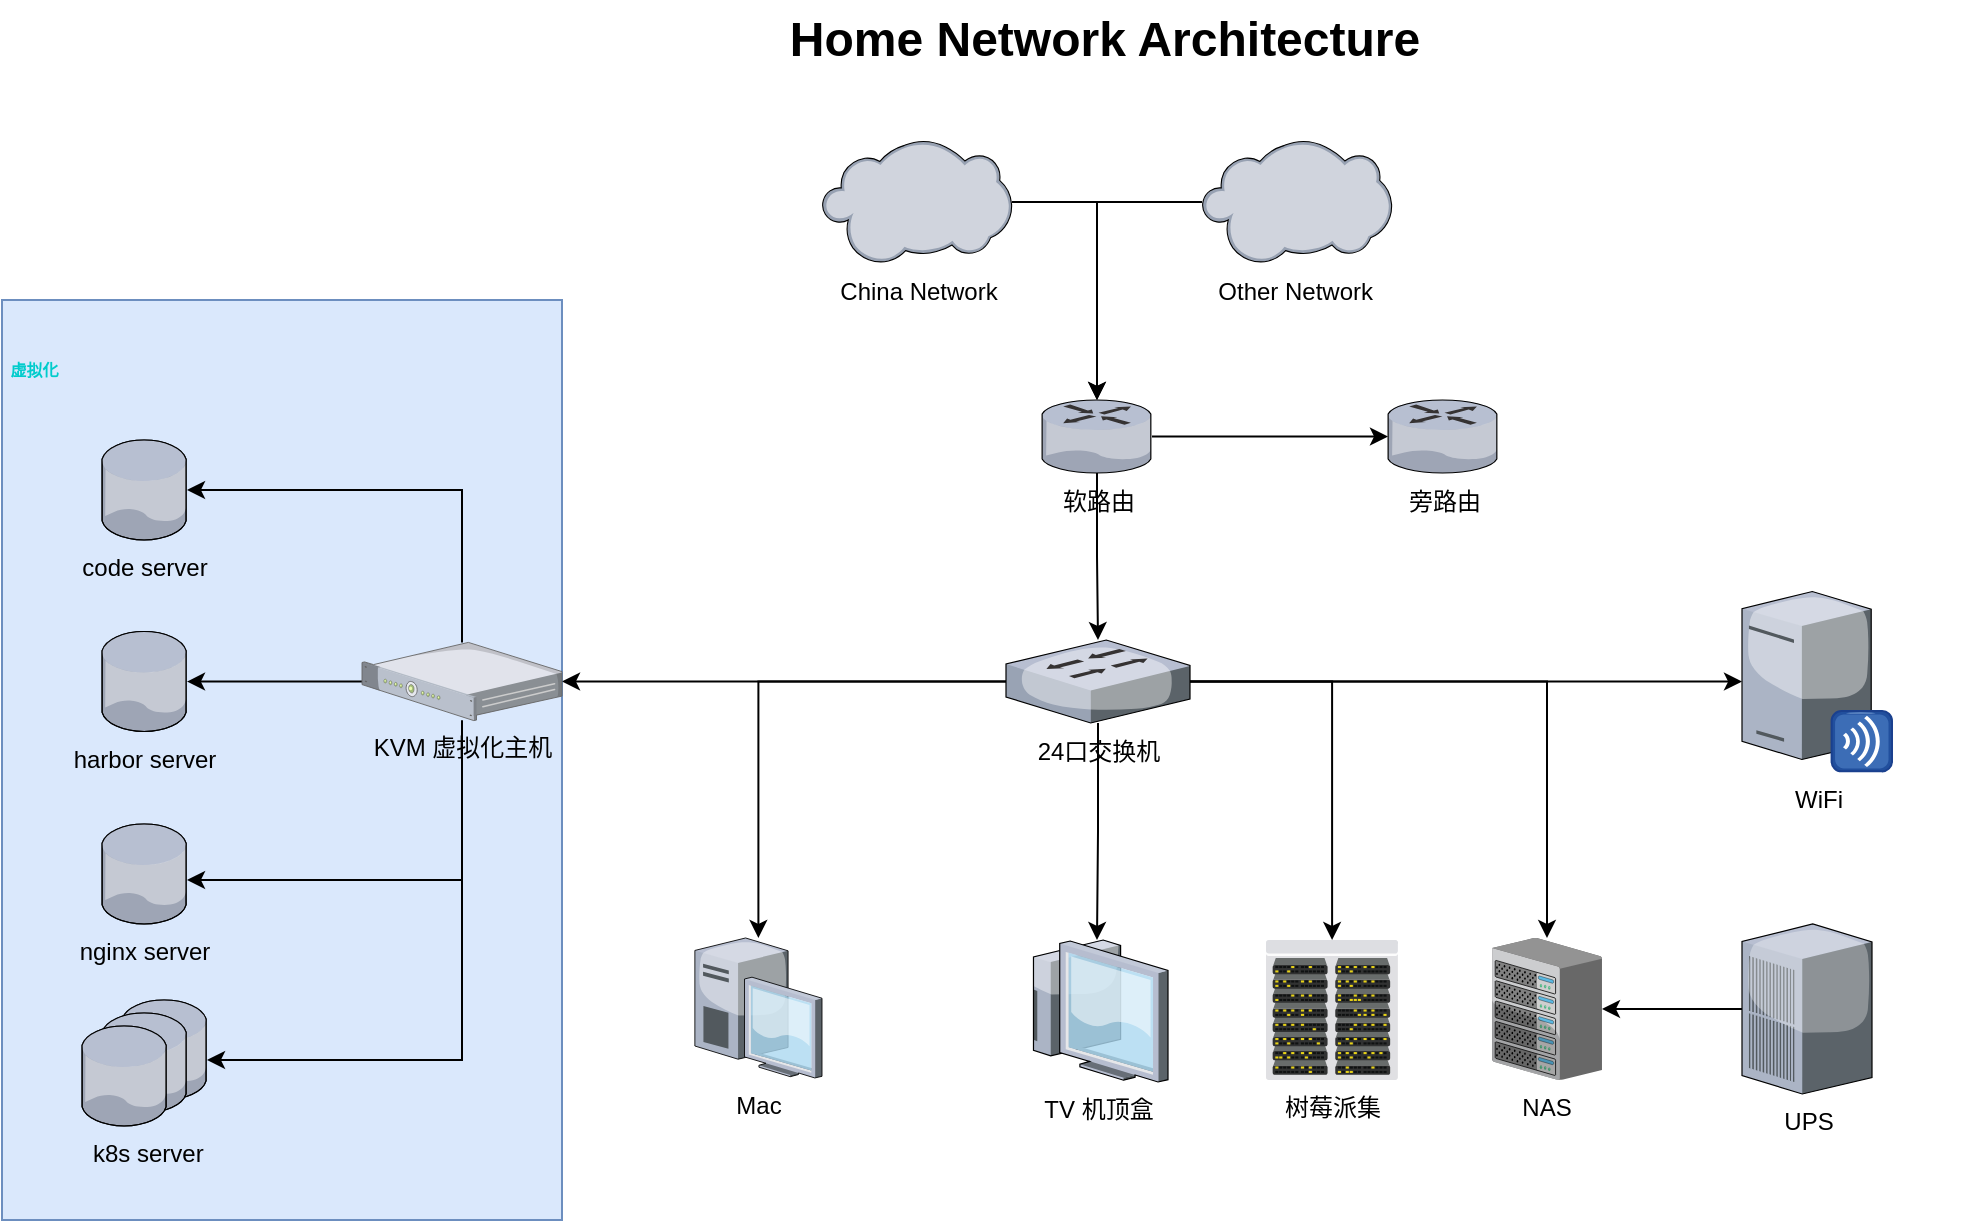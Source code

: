<mxfile version="20.5.1" type="github">
  <diagram name="Page-1" id="e3a06f82-3646-2815-327d-82caf3d4e204">
    <mxGraphModel dx="2889.5" dy="971" grid="1" gridSize="10" guides="1" tooltips="1" connect="1" arrows="1" fold="1" page="1" pageScale="1.5" pageWidth="1169" pageHeight="826" background="none" math="0" shadow="0">
      <root>
        <mxCell id="0" style=";html=1;" />
        <mxCell id="1" style=";html=1;" parent="0" />
        <mxCell id="KCY-0NdnT0C5eTwdqDZB-43" value="&lt;h6&gt;&lt;span style=&quot;white-space: pre;&quot;&gt; &lt;/span&gt;&lt;font color=&quot;#00cccc&quot;&gt;虚拟化&lt;/font&gt;&lt;/h6&gt;&lt;font color=&quot;#00cccc&quot;&gt;&lt;br&gt;&lt;br&gt;&lt;br&gt;&lt;br&gt;&lt;br&gt;&lt;br&gt;&lt;br&gt;&lt;br&gt;&lt;br&gt;&lt;br&gt;&lt;br&gt;&lt;br&gt;&lt;br&gt;&lt;br&gt;&lt;br&gt;&lt;br&gt;&lt;br&gt;&lt;br&gt;&lt;br&gt;&lt;br&gt;&lt;br&gt;&lt;br&gt;&lt;br&gt;&lt;br&gt;&lt;br&gt;&lt;br&gt;&lt;/font&gt;&lt;br&gt;" style="rounded=0;whiteSpace=wrap;html=1;fillColor=#dae8fc;strokeColor=#6c8ebf;align=left;" parent="1" vertex="1">
          <mxGeometry x="-1550" y="230" width="280" height="460" as="geometry" />
        </mxCell>
        <mxCell id="6a7d8f32e03d9370-62" value="Home Network Architecture" style="text;strokeColor=none;fillColor=none;html=1;fontSize=24;fontStyle=1;verticalAlign=middle;align=center;" parent="1" vertex="1">
          <mxGeometry x="-1430" y="80" width="861" height="40" as="geometry" />
        </mxCell>
        <mxCell id="KCY-0NdnT0C5eTwdqDZB-5" style="edgeStyle=orthogonalEdgeStyle;rounded=0;orthogonalLoop=1;jettySize=auto;html=1;" parent="1" source="KCY-0NdnT0C5eTwdqDZB-2" target="KCY-0NdnT0C5eTwdqDZB-4" edge="1">
          <mxGeometry relative="1" as="geometry" />
        </mxCell>
        <mxCell id="KCY-0NdnT0C5eTwdqDZB-2" value="China Network" style="verticalLabelPosition=bottom;sketch=0;aspect=fixed;html=1;verticalAlign=top;strokeColor=none;align=center;outlineConnect=0;shape=mxgraph.citrix.cloud;" parent="1" vertex="1">
          <mxGeometry x="-1140" y="150" width="95" height="62" as="geometry" />
        </mxCell>
        <mxCell id="KCY-0NdnT0C5eTwdqDZB-6" style="edgeStyle=orthogonalEdgeStyle;rounded=0;orthogonalLoop=1;jettySize=auto;html=1;" parent="1" source="KCY-0NdnT0C5eTwdqDZB-3" target="KCY-0NdnT0C5eTwdqDZB-4" edge="1">
          <mxGeometry relative="1" as="geometry" />
        </mxCell>
        <mxCell id="KCY-0NdnT0C5eTwdqDZB-3" value="Other Network&amp;nbsp;" style="verticalLabelPosition=bottom;sketch=0;aspect=fixed;html=1;verticalAlign=top;strokeColor=none;align=center;outlineConnect=0;shape=mxgraph.citrix.cloud;" parent="1" vertex="1">
          <mxGeometry x="-950" y="150" width="95" height="62" as="geometry" />
        </mxCell>
        <mxCell id="KCY-0NdnT0C5eTwdqDZB-10" style="edgeStyle=orthogonalEdgeStyle;rounded=0;orthogonalLoop=1;jettySize=auto;html=1;" parent="1" source="KCY-0NdnT0C5eTwdqDZB-4" target="KCY-0NdnT0C5eTwdqDZB-9" edge="1">
          <mxGeometry relative="1" as="geometry" />
        </mxCell>
        <mxCell id="I69PuvtLu9T_UV6OZCDd-2" style="edgeStyle=orthogonalEdgeStyle;rounded=0;orthogonalLoop=1;jettySize=auto;html=1;" edge="1" parent="1" source="KCY-0NdnT0C5eTwdqDZB-4" target="I69PuvtLu9T_UV6OZCDd-1">
          <mxGeometry relative="1" as="geometry" />
        </mxCell>
        <mxCell id="KCY-0NdnT0C5eTwdqDZB-4" value="软路由" style="verticalLabelPosition=bottom;sketch=0;aspect=fixed;html=1;verticalAlign=top;strokeColor=none;align=center;outlineConnect=0;shape=mxgraph.citrix.router;" parent="1" vertex="1">
          <mxGeometry x="-1030" y="280" width="55" height="36.5" as="geometry" />
        </mxCell>
        <mxCell id="KCY-0NdnT0C5eTwdqDZB-15" style="edgeStyle=orthogonalEdgeStyle;rounded=0;orthogonalLoop=1;jettySize=auto;html=1;" parent="1" source="KCY-0NdnT0C5eTwdqDZB-9" target="KCY-0NdnT0C5eTwdqDZB-14" edge="1">
          <mxGeometry relative="1" as="geometry" />
        </mxCell>
        <mxCell id="KCY-0NdnT0C5eTwdqDZB-16" style="edgeStyle=orthogonalEdgeStyle;rounded=0;orthogonalLoop=1;jettySize=auto;html=1;" parent="1" source="KCY-0NdnT0C5eTwdqDZB-9" target="KCY-0NdnT0C5eTwdqDZB-13" edge="1">
          <mxGeometry relative="1" as="geometry" />
        </mxCell>
        <mxCell id="KCY-0NdnT0C5eTwdqDZB-18" style="edgeStyle=orthogonalEdgeStyle;rounded=0;orthogonalLoop=1;jettySize=auto;html=1;" parent="1" source="KCY-0NdnT0C5eTwdqDZB-9" target="KCY-0NdnT0C5eTwdqDZB-17" edge="1">
          <mxGeometry relative="1" as="geometry" />
        </mxCell>
        <mxCell id="KCY-0NdnT0C5eTwdqDZB-22" style="edgeStyle=orthogonalEdgeStyle;rounded=0;orthogonalLoop=1;jettySize=auto;html=1;" parent="1" source="KCY-0NdnT0C5eTwdqDZB-9" target="KCY-0NdnT0C5eTwdqDZB-21" edge="1">
          <mxGeometry relative="1" as="geometry" />
        </mxCell>
        <mxCell id="KCY-0NdnT0C5eTwdqDZB-24" style="edgeStyle=orthogonalEdgeStyle;rounded=0;orthogonalLoop=1;jettySize=auto;html=1;" parent="1" source="KCY-0NdnT0C5eTwdqDZB-9" target="KCY-0NdnT0C5eTwdqDZB-23" edge="1">
          <mxGeometry relative="1" as="geometry" />
        </mxCell>
        <mxCell id="KCY-0NdnT0C5eTwdqDZB-27" style="edgeStyle=orthogonalEdgeStyle;rounded=0;orthogonalLoop=1;jettySize=auto;html=1;" parent="1" source="KCY-0NdnT0C5eTwdqDZB-9" target="KCY-0NdnT0C5eTwdqDZB-26" edge="1">
          <mxGeometry relative="1" as="geometry" />
        </mxCell>
        <mxCell id="KCY-0NdnT0C5eTwdqDZB-9" value="24口交换机" style="verticalLabelPosition=bottom;sketch=0;aspect=fixed;html=1;verticalAlign=top;strokeColor=none;align=center;outlineConnect=0;shape=mxgraph.citrix.switch;" parent="1" vertex="1">
          <mxGeometry x="-1048" y="400" width="92" height="41.5" as="geometry" />
        </mxCell>
        <mxCell id="KCY-0NdnT0C5eTwdqDZB-13" value="Mac" style="verticalLabelPosition=bottom;sketch=0;aspect=fixed;html=1;verticalAlign=top;strokeColor=none;align=center;outlineConnect=0;shape=mxgraph.citrix.desktop;" parent="1" vertex="1">
          <mxGeometry x="-1203.57" y="548.98" width="63.57" height="70" as="geometry" />
        </mxCell>
        <mxCell id="KCY-0NdnT0C5eTwdqDZB-34" style="edgeStyle=orthogonalEdgeStyle;rounded=0;orthogonalLoop=1;jettySize=auto;html=1;" parent="1" source="KCY-0NdnT0C5eTwdqDZB-14" target="KCY-0NdnT0C5eTwdqDZB-30" edge="1">
          <mxGeometry relative="1" as="geometry">
            <mxPoint x="-1500" y="350" as="targetPoint" />
            <Array as="points">
              <mxPoint x="-1320" y="325" />
            </Array>
          </mxGeometry>
        </mxCell>
        <mxCell id="KCY-0NdnT0C5eTwdqDZB-35" style="edgeStyle=orthogonalEdgeStyle;rounded=0;orthogonalLoop=1;jettySize=auto;html=1;" parent="1" source="KCY-0NdnT0C5eTwdqDZB-14" target="KCY-0NdnT0C5eTwdqDZB-31" edge="1">
          <mxGeometry relative="1" as="geometry" />
        </mxCell>
        <mxCell id="KCY-0NdnT0C5eTwdqDZB-36" style="edgeStyle=orthogonalEdgeStyle;rounded=0;orthogonalLoop=1;jettySize=auto;html=1;" parent="1" source="KCY-0NdnT0C5eTwdqDZB-14" target="KCY-0NdnT0C5eTwdqDZB-32" edge="1">
          <mxGeometry relative="1" as="geometry">
            <Array as="points">
              <mxPoint x="-1320" y="520" />
            </Array>
          </mxGeometry>
        </mxCell>
        <mxCell id="KCY-0NdnT0C5eTwdqDZB-41" style="edgeStyle=orthogonalEdgeStyle;rounded=0;orthogonalLoop=1;jettySize=auto;html=1;" parent="1" source="KCY-0NdnT0C5eTwdqDZB-14" target="KCY-0NdnT0C5eTwdqDZB-38" edge="1">
          <mxGeometry relative="1" as="geometry">
            <Array as="points">
              <mxPoint x="-1320" y="610" />
            </Array>
          </mxGeometry>
        </mxCell>
        <mxCell id="KCY-0NdnT0C5eTwdqDZB-14" value="KVM 虚拟化主机" style="verticalLabelPosition=bottom;sketch=0;aspect=fixed;html=1;verticalAlign=top;strokeColor=none;align=center;outlineConnect=0;shape=mxgraph.citrix.1u_2u_server;" parent="1" vertex="1">
          <mxGeometry x="-1370" y="401.2" width="100" height="39.1" as="geometry" />
        </mxCell>
        <mxCell id="KCY-0NdnT0C5eTwdqDZB-17" value="WiFi" style="verticalLabelPosition=bottom;sketch=0;aspect=fixed;html=1;verticalAlign=top;strokeColor=none;align=center;outlineConnect=0;shape=mxgraph.citrix.merchandising_server;" parent="1" vertex="1">
          <mxGeometry x="-680" y="375.75" width="75" height="90" as="geometry" />
        </mxCell>
        <mxCell id="KCY-0NdnT0C5eTwdqDZB-21" value="TV 机顶盒" style="verticalLabelPosition=bottom;sketch=0;aspect=fixed;html=1;verticalAlign=top;strokeColor=none;align=center;outlineConnect=0;shape=mxgraph.citrix.thin_client;" parent="1" vertex="1">
          <mxGeometry x="-1038" y="550" width="71" height="71" as="geometry" />
        </mxCell>
        <mxCell id="KCY-0NdnT0C5eTwdqDZB-23" value="树莓派集" style="verticalLabelPosition=bottom;sketch=0;aspect=fixed;html=1;verticalAlign=top;strokeColor=none;align=center;outlineConnect=0;shape=mxgraph.citrix.datacenter;" parent="1" vertex="1">
          <mxGeometry x="-918" y="550" width="66.11" height="70" as="geometry" />
        </mxCell>
        <mxCell id="KCY-0NdnT0C5eTwdqDZB-26" value="NAS" style="verticalLabelPosition=bottom;sketch=0;aspect=fixed;html=1;verticalAlign=top;strokeColor=none;align=center;outlineConnect=0;shape=mxgraph.citrix.chassis;" parent="1" vertex="1">
          <mxGeometry x="-805.01" y="548.98" width="55.01" height="71.02" as="geometry" />
        </mxCell>
        <mxCell id="KCY-0NdnT0C5eTwdqDZB-29" style="edgeStyle=orthogonalEdgeStyle;rounded=0;orthogonalLoop=1;jettySize=auto;html=1;" parent="1" source="KCY-0NdnT0C5eTwdqDZB-28" target="KCY-0NdnT0C5eTwdqDZB-26" edge="1">
          <mxGeometry relative="1" as="geometry" />
        </mxCell>
        <mxCell id="KCY-0NdnT0C5eTwdqDZB-28" value="UPS" style="verticalLabelPosition=bottom;sketch=0;aspect=fixed;html=1;verticalAlign=top;strokeColor=none;align=center;outlineConnect=0;shape=mxgraph.citrix.pbx_server;" parent="1" vertex="1">
          <mxGeometry x="-680" y="541.99" width="65" height="85" as="geometry" />
        </mxCell>
        <mxCell id="KCY-0NdnT0C5eTwdqDZB-30" value="code server" style="verticalLabelPosition=bottom;sketch=0;aspect=fixed;html=1;verticalAlign=top;strokeColor=none;align=center;outlineConnect=0;shape=mxgraph.citrix.database;" parent="1" vertex="1">
          <mxGeometry x="-1500" y="300" width="42.5" height="50" as="geometry" />
        </mxCell>
        <mxCell id="KCY-0NdnT0C5eTwdqDZB-31" value="harbor server" style="verticalLabelPosition=bottom;sketch=0;aspect=fixed;html=1;verticalAlign=top;strokeColor=none;align=center;outlineConnect=0;shape=mxgraph.citrix.database;" parent="1" vertex="1">
          <mxGeometry x="-1500" y="395.75" width="42.5" height="50" as="geometry" />
        </mxCell>
        <mxCell id="KCY-0NdnT0C5eTwdqDZB-32" value="nginx server" style="verticalLabelPosition=bottom;sketch=0;aspect=fixed;html=1;verticalAlign=top;strokeColor=none;align=center;outlineConnect=0;shape=mxgraph.citrix.database;" parent="1" vertex="1">
          <mxGeometry x="-1500" y="491.99" width="42.5" height="50" as="geometry" />
        </mxCell>
        <mxCell id="KCY-0NdnT0C5eTwdqDZB-40" value="" style="group" parent="1" vertex="1" connectable="0">
          <mxGeometry x="-1510" y="580" width="62.5" height="63" as="geometry" />
        </mxCell>
        <mxCell id="KCY-0NdnT0C5eTwdqDZB-38" value="" style="verticalLabelPosition=bottom;sketch=0;aspect=fixed;html=1;verticalAlign=top;strokeColor=none;align=center;outlineConnect=0;shape=mxgraph.citrix.database;" parent="KCY-0NdnT0C5eTwdqDZB-40" vertex="1">
          <mxGeometry x="20" width="42.5" height="50" as="geometry" />
        </mxCell>
        <mxCell id="KCY-0NdnT0C5eTwdqDZB-39" value="" style="verticalLabelPosition=bottom;sketch=0;aspect=fixed;html=1;verticalAlign=top;strokeColor=none;align=center;outlineConnect=0;shape=mxgraph.citrix.database;" parent="KCY-0NdnT0C5eTwdqDZB-40" vertex="1">
          <mxGeometry x="10" y="6.49" width="42.5" height="50" as="geometry" />
        </mxCell>
        <mxCell id="KCY-0NdnT0C5eTwdqDZB-37" value="&amp;nbsp; &amp;nbsp; &amp;nbsp; &amp;nbsp;k8s server" style="verticalLabelPosition=bottom;sketch=0;aspect=fixed;html=1;verticalAlign=top;strokeColor=none;align=center;outlineConnect=0;shape=mxgraph.citrix.database;" parent="KCY-0NdnT0C5eTwdqDZB-40" vertex="1">
          <mxGeometry y="13" width="42.5" height="50" as="geometry" />
        </mxCell>
        <mxCell id="I69PuvtLu9T_UV6OZCDd-1" value="旁路由" style="verticalLabelPosition=bottom;sketch=0;aspect=fixed;html=1;verticalAlign=top;strokeColor=none;align=center;outlineConnect=0;shape=mxgraph.citrix.router;" vertex="1" parent="1">
          <mxGeometry x="-857" y="280" width="55" height="36.5" as="geometry" />
        </mxCell>
      </root>
    </mxGraphModel>
  </diagram>
</mxfile>
